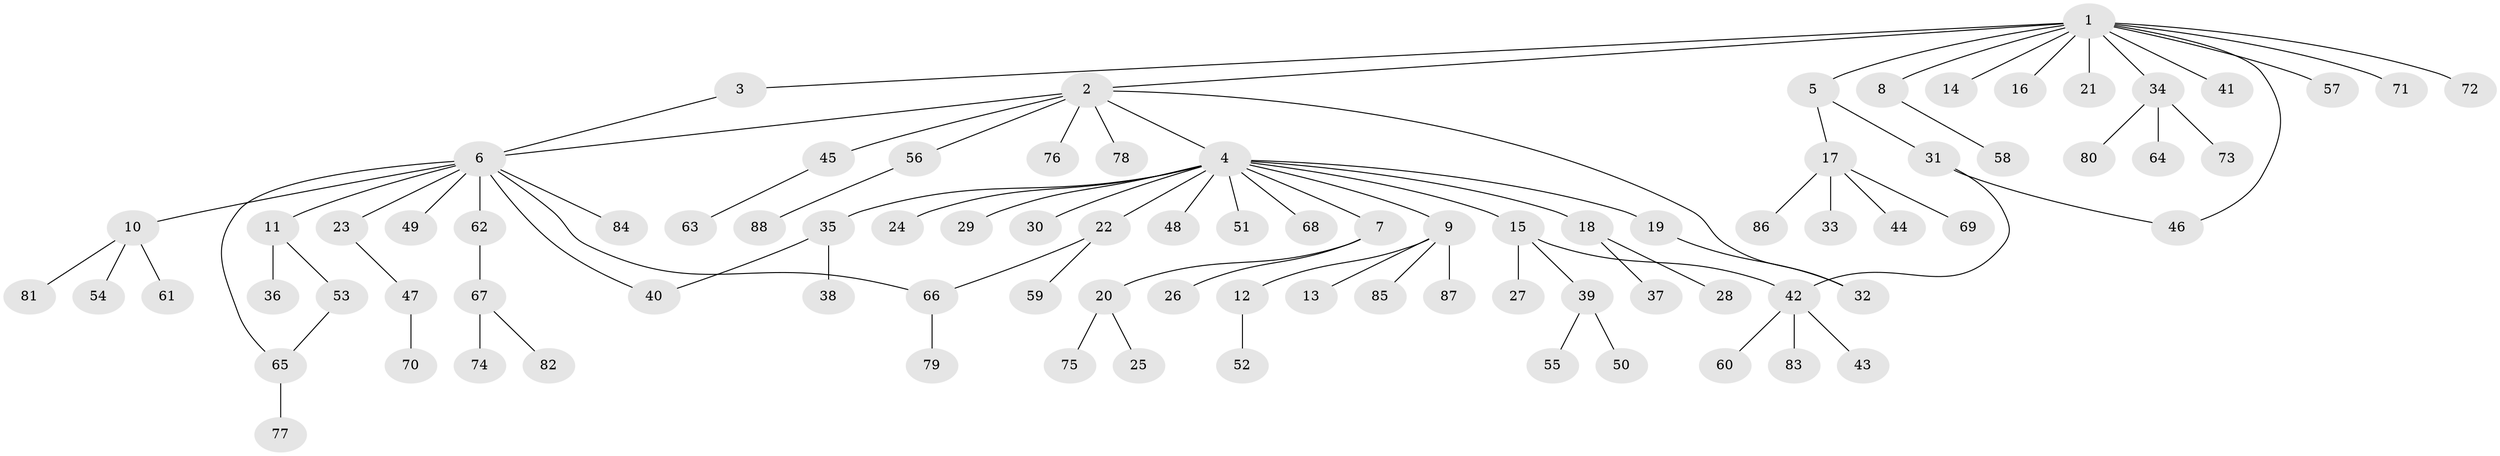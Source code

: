 // coarse degree distribution, {12: 0.038461538461538464, 1: 0.8076923076923077, 2: 0.07692307692307693, 6: 0.038461538461538464, 9: 0.038461538461538464}
// Generated by graph-tools (version 1.1) at 2025/50/03/04/25 21:50:36]
// undirected, 88 vertices, 94 edges
graph export_dot {
graph [start="1"]
  node [color=gray90,style=filled];
  1;
  2;
  3;
  4;
  5;
  6;
  7;
  8;
  9;
  10;
  11;
  12;
  13;
  14;
  15;
  16;
  17;
  18;
  19;
  20;
  21;
  22;
  23;
  24;
  25;
  26;
  27;
  28;
  29;
  30;
  31;
  32;
  33;
  34;
  35;
  36;
  37;
  38;
  39;
  40;
  41;
  42;
  43;
  44;
  45;
  46;
  47;
  48;
  49;
  50;
  51;
  52;
  53;
  54;
  55;
  56;
  57;
  58;
  59;
  60;
  61;
  62;
  63;
  64;
  65;
  66;
  67;
  68;
  69;
  70;
  71;
  72;
  73;
  74;
  75;
  76;
  77;
  78;
  79;
  80;
  81;
  82;
  83;
  84;
  85;
  86;
  87;
  88;
  1 -- 2;
  1 -- 3;
  1 -- 5;
  1 -- 8;
  1 -- 14;
  1 -- 16;
  1 -- 21;
  1 -- 34;
  1 -- 41;
  1 -- 46;
  1 -- 57;
  1 -- 71;
  1 -- 72;
  2 -- 4;
  2 -- 6;
  2 -- 32;
  2 -- 45;
  2 -- 56;
  2 -- 76;
  2 -- 78;
  3 -- 6;
  4 -- 7;
  4 -- 9;
  4 -- 15;
  4 -- 18;
  4 -- 19;
  4 -- 22;
  4 -- 24;
  4 -- 29;
  4 -- 30;
  4 -- 35;
  4 -- 48;
  4 -- 51;
  4 -- 68;
  5 -- 17;
  5 -- 31;
  6 -- 10;
  6 -- 11;
  6 -- 23;
  6 -- 40;
  6 -- 49;
  6 -- 62;
  6 -- 65;
  6 -- 66;
  6 -- 84;
  7 -- 20;
  7 -- 26;
  8 -- 58;
  9 -- 12;
  9 -- 13;
  9 -- 85;
  9 -- 87;
  10 -- 54;
  10 -- 61;
  10 -- 81;
  11 -- 36;
  11 -- 53;
  12 -- 52;
  15 -- 27;
  15 -- 39;
  15 -- 42;
  17 -- 33;
  17 -- 44;
  17 -- 69;
  17 -- 86;
  18 -- 28;
  18 -- 37;
  19 -- 32;
  20 -- 25;
  20 -- 75;
  22 -- 59;
  22 -- 66;
  23 -- 47;
  31 -- 42;
  31 -- 46;
  34 -- 64;
  34 -- 73;
  34 -- 80;
  35 -- 38;
  35 -- 40;
  39 -- 50;
  39 -- 55;
  42 -- 43;
  42 -- 60;
  42 -- 83;
  45 -- 63;
  47 -- 70;
  53 -- 65;
  56 -- 88;
  62 -- 67;
  65 -- 77;
  66 -- 79;
  67 -- 74;
  67 -- 82;
}
